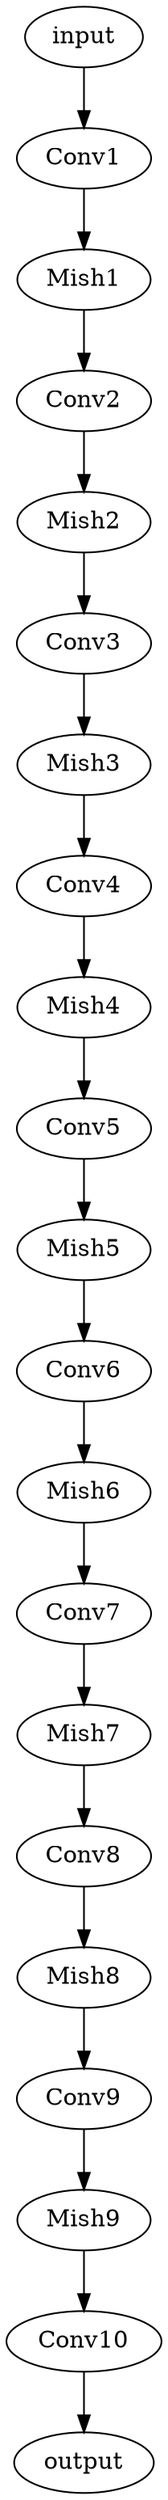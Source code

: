 digraph {
	input
	Conv1
	Mish1
	Conv2
	Mish2
	Conv3
	Mish3
	Conv4
	Mish4
	Conv5
	Mish5
	Conv6
	Mish6
	Conv7
	Mish7
	Conv8
	Mish8
	Conv9
	Mish9
	Conv10
	output
	input -> Conv1
	Conv1 -> Mish1
	Mish1 -> Conv2
	Conv2 -> Mish2
	Mish2 -> Conv3
	Conv3 -> Mish3
	Mish3 -> Conv4
	Conv4 -> Mish4
	Mish4 -> Conv5
	Conv5 -> Mish5
	Mish5 -> Conv6
	Conv6 -> Mish6
	Mish6 -> Conv7
	Conv7 -> Mish7
	Mish7 -> Conv8
	Conv8 -> Mish8
	Mish8 -> Conv9
	Conv9 -> Mish9
	Mish9 -> Conv10
	Conv10 -> output
}
